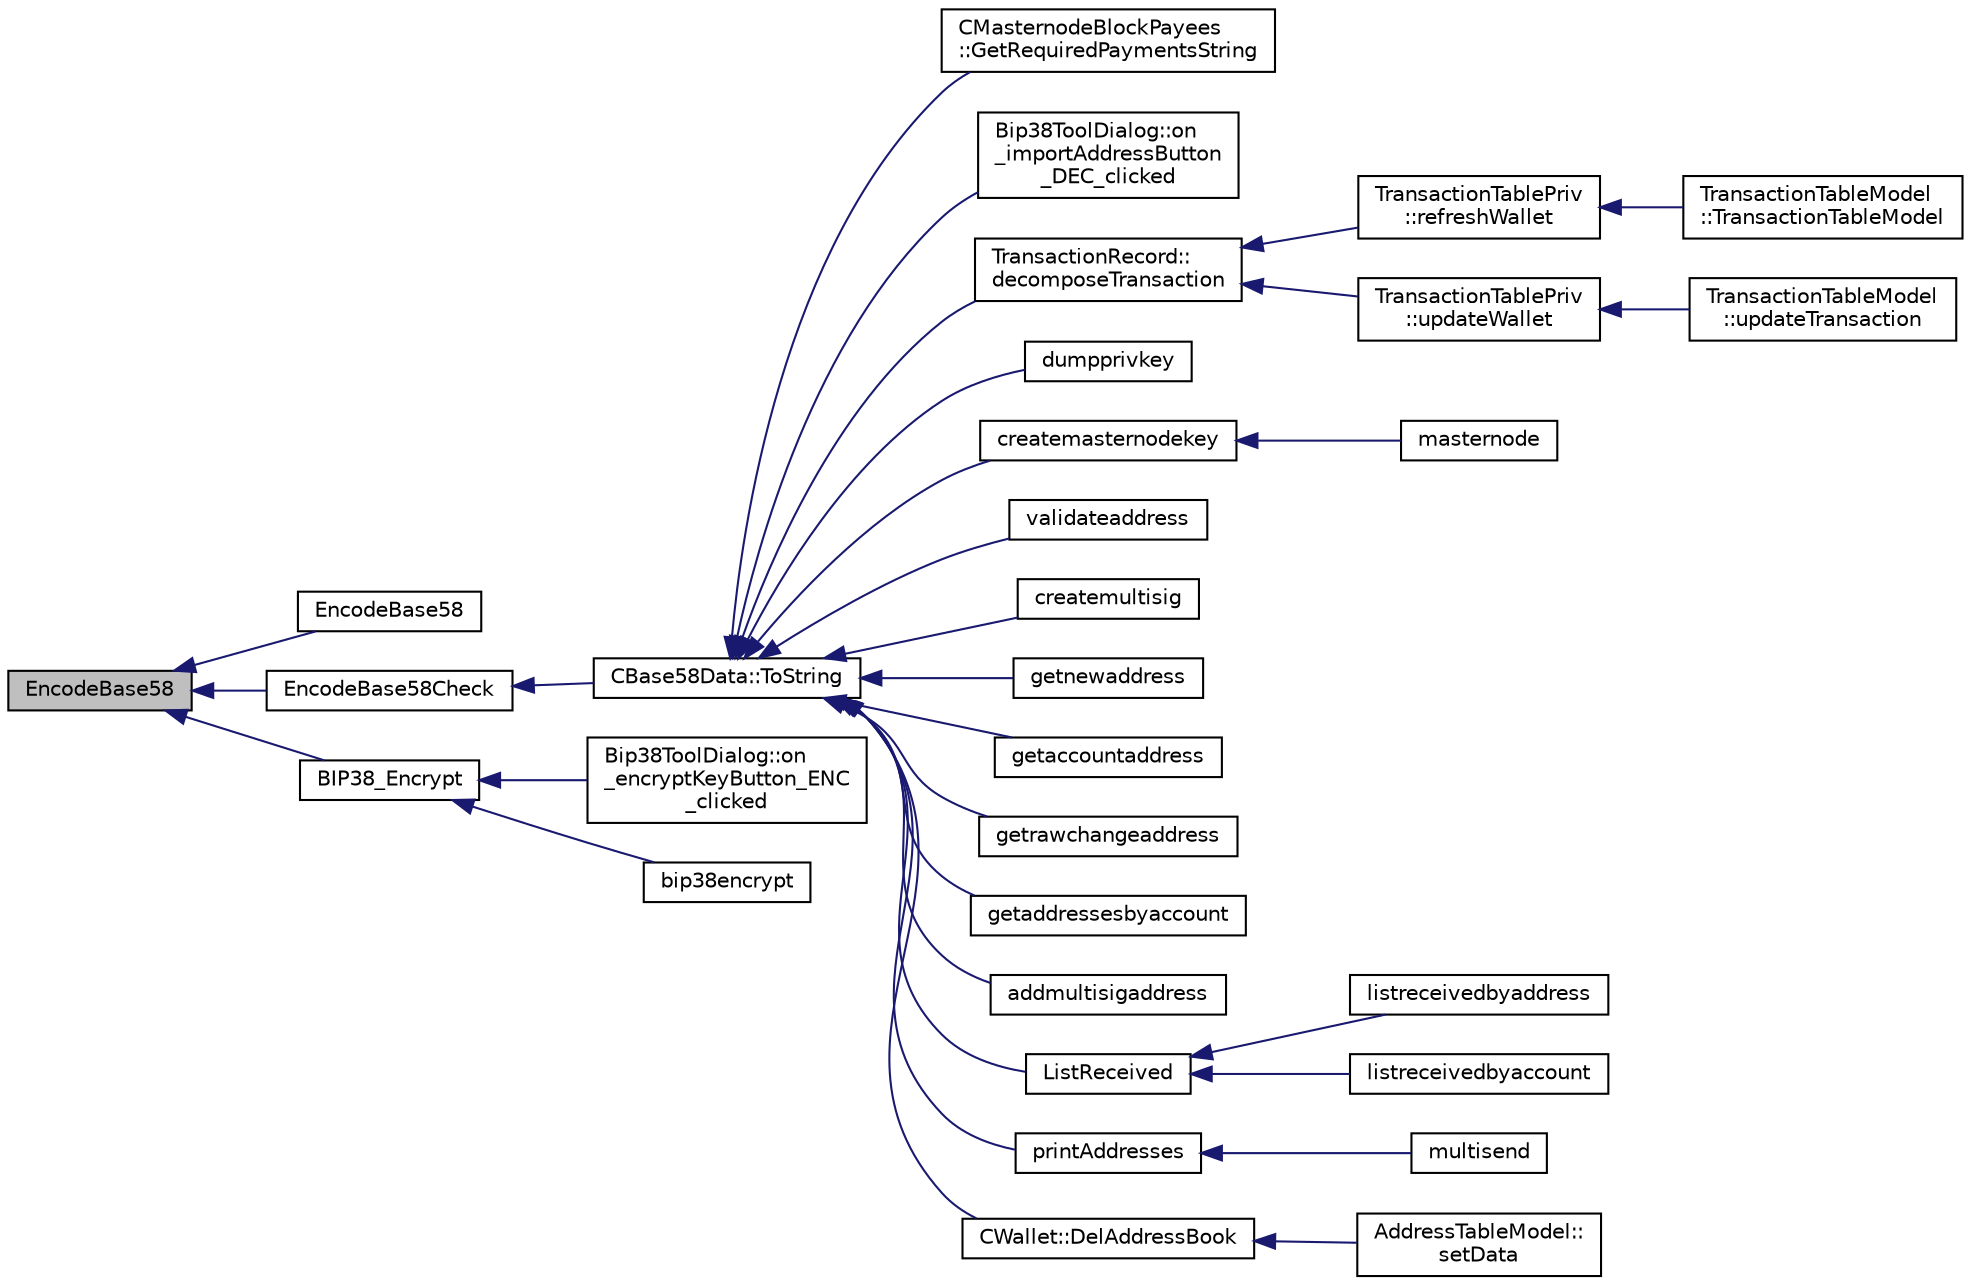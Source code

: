 digraph "EncodeBase58"
{
  edge [fontname="Helvetica",fontsize="10",labelfontname="Helvetica",labelfontsize="10"];
  node [fontname="Helvetica",fontsize="10",shape=record];
  rankdir="LR";
  Node109 [label="EncodeBase58",height=0.2,width=0.4,color="black", fillcolor="grey75", style="filled", fontcolor="black"];
  Node109 -> Node110 [dir="back",color="midnightblue",fontsize="10",style="solid",fontname="Helvetica"];
  Node110 [label="EncodeBase58",height=0.2,width=0.4,color="black", fillcolor="white", style="filled",URL="$base58_8h.html#ab95cf95fa4e2631017335c2ea73090bc",tooltip="Encode a byte vector as a base58-encoded string. "];
  Node109 -> Node111 [dir="back",color="midnightblue",fontsize="10",style="solid",fontname="Helvetica"];
  Node111 [label="EncodeBase58Check",height=0.2,width=0.4,color="black", fillcolor="white", style="filled",URL="$base58_8h.html#ace9a5807ee51604f33044339f073ec76",tooltip="Encode a byte vector into a base58-encoded string, including checksum. "];
  Node111 -> Node112 [dir="back",color="midnightblue",fontsize="10",style="solid",fontname="Helvetica"];
  Node112 [label="CBase58Data::ToString",height=0.2,width=0.4,color="black", fillcolor="white", style="filled",URL="$class_c_base58_data.html#a7dc91af403ca02694b3247b15604e220"];
  Node112 -> Node113 [dir="back",color="midnightblue",fontsize="10",style="solid",fontname="Helvetica"];
  Node113 [label="CMasternodeBlockPayees\l::GetRequiredPaymentsString",height=0.2,width=0.4,color="black", fillcolor="white", style="filled",URL="$class_c_masternode_block_payees.html#a1026e555a9484567ea6cbfe8f90b428e"];
  Node112 -> Node114 [dir="back",color="midnightblue",fontsize="10",style="solid",fontname="Helvetica"];
  Node114 [label="Bip38ToolDialog::on\l_importAddressButton\l_DEC_clicked",height=0.2,width=0.4,color="black", fillcolor="white", style="filled",URL="$class_bip38_tool_dialog.html#a20a1363ad4ff8e241583b3ceb19379e6"];
  Node112 -> Node115 [dir="back",color="midnightblue",fontsize="10",style="solid",fontname="Helvetica"];
  Node115 [label="TransactionRecord::\ldecomposeTransaction",height=0.2,width=0.4,color="black", fillcolor="white", style="filled",URL="$class_transaction_record.html#a9f5db4465fa5fdcc3f9af525096bcdb9"];
  Node115 -> Node116 [dir="back",color="midnightblue",fontsize="10",style="solid",fontname="Helvetica"];
  Node116 [label="TransactionTablePriv\l::refreshWallet",height=0.2,width=0.4,color="black", fillcolor="white", style="filled",URL="$class_transaction_table_priv.html#a1f81da5d7cfb2aac03a5e18e6bc91792"];
  Node116 -> Node117 [dir="back",color="midnightblue",fontsize="10",style="solid",fontname="Helvetica"];
  Node117 [label="TransactionTableModel\l::TransactionTableModel",height=0.2,width=0.4,color="black", fillcolor="white", style="filled",URL="$class_transaction_table_model.html#a6c10b7cab9804eee6df9e049a978dc62"];
  Node115 -> Node118 [dir="back",color="midnightblue",fontsize="10",style="solid",fontname="Helvetica"];
  Node118 [label="TransactionTablePriv\l::updateWallet",height=0.2,width=0.4,color="black", fillcolor="white", style="filled",URL="$class_transaction_table_priv.html#a5a8454ce91251c4d9eb927bf2850745c"];
  Node118 -> Node119 [dir="back",color="midnightblue",fontsize="10",style="solid",fontname="Helvetica"];
  Node119 [label="TransactionTableModel\l::updateTransaction",height=0.2,width=0.4,color="black", fillcolor="white", style="filled",URL="$class_transaction_table_model.html#a8de43b3c7ba0612304906eb5a2f51a06"];
  Node112 -> Node120 [dir="back",color="midnightblue",fontsize="10",style="solid",fontname="Helvetica"];
  Node120 [label="dumpprivkey",height=0.2,width=0.4,color="black", fillcolor="white", style="filled",URL="$rpcdump_8cpp.html#a4010fb238298e15c540d3e5ecd60f858"];
  Node112 -> Node121 [dir="back",color="midnightblue",fontsize="10",style="solid",fontname="Helvetica"];
  Node121 [label="createmasternodekey",height=0.2,width=0.4,color="black", fillcolor="white", style="filled",URL="$rpcmasternode_8cpp.html#ab2ae911ed724aad1cbe631ae2fe3e219"];
  Node121 -> Node122 [dir="back",color="midnightblue",fontsize="10",style="solid",fontname="Helvetica"];
  Node122 [label="masternode",height=0.2,width=0.4,color="black", fillcolor="white", style="filled",URL="$rpcmasternode_8cpp.html#a30609e443aeb47c29ed0878d16b1b5e1"];
  Node112 -> Node123 [dir="back",color="midnightblue",fontsize="10",style="solid",fontname="Helvetica"];
  Node123 [label="validateaddress",height=0.2,width=0.4,color="black", fillcolor="white", style="filled",URL="$rpcmisc_8cpp.html#aea4124dcc1390de557db6128da0697f4"];
  Node112 -> Node124 [dir="back",color="midnightblue",fontsize="10",style="solid",fontname="Helvetica"];
  Node124 [label="createmultisig",height=0.2,width=0.4,color="black", fillcolor="white", style="filled",URL="$rpcmisc_8cpp.html#a10f145bcadd06025abb3b065e2fa7a84"];
  Node112 -> Node125 [dir="back",color="midnightblue",fontsize="10",style="solid",fontname="Helvetica"];
  Node125 [label="getnewaddress",height=0.2,width=0.4,color="black", fillcolor="white", style="filled",URL="$rpcwallet_8cpp.html#aead824d845d670fbd8f187ebd4f9a535"];
  Node112 -> Node126 [dir="back",color="midnightblue",fontsize="10",style="solid",fontname="Helvetica"];
  Node126 [label="getaccountaddress",height=0.2,width=0.4,color="black", fillcolor="white", style="filled",URL="$rpcwallet_8cpp.html#a92145bcb3cfb45eb47dca18f1c94c434"];
  Node112 -> Node127 [dir="back",color="midnightblue",fontsize="10",style="solid",fontname="Helvetica"];
  Node127 [label="getrawchangeaddress",height=0.2,width=0.4,color="black", fillcolor="white", style="filled",URL="$rpcwallet_8cpp.html#ae71809202b4dcc13d2034c5c72af34da"];
  Node112 -> Node128 [dir="back",color="midnightblue",fontsize="10",style="solid",fontname="Helvetica"];
  Node128 [label="getaddressesbyaccount",height=0.2,width=0.4,color="black", fillcolor="white", style="filled",URL="$rpcwallet_8cpp.html#af7f6462458033e5fcd024bc4fecf2da8"];
  Node112 -> Node129 [dir="back",color="midnightblue",fontsize="10",style="solid",fontname="Helvetica"];
  Node129 [label="addmultisigaddress",height=0.2,width=0.4,color="black", fillcolor="white", style="filled",URL="$rpcwallet_8cpp.html#a01e8a83cbd4209f10c71719383d7ca2d"];
  Node112 -> Node130 [dir="back",color="midnightblue",fontsize="10",style="solid",fontname="Helvetica"];
  Node130 [label="ListReceived",height=0.2,width=0.4,color="black", fillcolor="white", style="filled",URL="$rpcwallet_8cpp.html#a0cc958f67a8d6d0002cb4fee19eddb5c"];
  Node130 -> Node131 [dir="back",color="midnightblue",fontsize="10",style="solid",fontname="Helvetica"];
  Node131 [label="listreceivedbyaddress",height=0.2,width=0.4,color="black", fillcolor="white", style="filled",URL="$rpcwallet_8cpp.html#a34b36ceb4a7e36e0dab24cf675c49da5"];
  Node130 -> Node132 [dir="back",color="midnightblue",fontsize="10",style="solid",fontname="Helvetica"];
  Node132 [label="listreceivedbyaccount",height=0.2,width=0.4,color="black", fillcolor="white", style="filled",URL="$rpcwallet_8cpp.html#ab7e240a25a3d2d30ffb65bdfdfa082eb"];
  Node112 -> Node133 [dir="back",color="midnightblue",fontsize="10",style="solid",fontname="Helvetica"];
  Node133 [label="printAddresses",height=0.2,width=0.4,color="black", fillcolor="white", style="filled",URL="$rpcwallet_8cpp.html#a4360b9e906ccc9414a35fc6cdc1f4517"];
  Node133 -> Node134 [dir="back",color="midnightblue",fontsize="10",style="solid",fontname="Helvetica"];
  Node134 [label="multisend",height=0.2,width=0.4,color="black", fillcolor="white", style="filled",URL="$rpcwallet_8cpp.html#a6fa4654a100cc6506c8e050a4c85fdc2"];
  Node112 -> Node135 [dir="back",color="midnightblue",fontsize="10",style="solid",fontname="Helvetica"];
  Node135 [label="CWallet::DelAddressBook",height=0.2,width=0.4,color="black", fillcolor="white", style="filled",URL="$group___actions.html#gac6542da8493cbb958068b7a01c05b631"];
  Node135 -> Node136 [dir="back",color="midnightblue",fontsize="10",style="solid",fontname="Helvetica"];
  Node136 [label="AddressTableModel::\lsetData",height=0.2,width=0.4,color="black", fillcolor="white", style="filled",URL="$class_address_table_model.html#a5c6bd467fd1fc499d126fe2b7380ce5c"];
  Node109 -> Node137 [dir="back",color="midnightblue",fontsize="10",style="solid",fontname="Helvetica"];
  Node137 [label="BIP38_Encrypt",height=0.2,width=0.4,color="black", fillcolor="white", style="filled",URL="$bip38_8h.html#a510b9177c784d15ff57c01b12ccfa674"];
  Node137 -> Node138 [dir="back",color="midnightblue",fontsize="10",style="solid",fontname="Helvetica"];
  Node138 [label="Bip38ToolDialog::on\l_encryptKeyButton_ENC\l_clicked",height=0.2,width=0.4,color="black", fillcolor="white", style="filled",URL="$class_bip38_tool_dialog.html#a31cdc41e507628f2cd413e9df57c5770"];
  Node137 -> Node139 [dir="back",color="midnightblue",fontsize="10",style="solid",fontname="Helvetica"];
  Node139 [label="bip38encrypt",height=0.2,width=0.4,color="black", fillcolor="white", style="filled",URL="$rpcdump_8cpp.html#a303f255a7509999ce1e535d5e7bb220d"];
}
